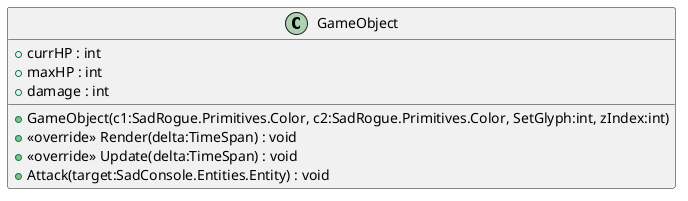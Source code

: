 @startuml
class GameObject {
    + currHP : int
    + maxHP : int
    + damage : int
    + GameObject(c1:SadRogue.Primitives.Color, c2:SadRogue.Primitives.Color, SetGlyph:int, zIndex:int)
    + <<override>> Render(delta:TimeSpan) : void
    + <<override>> Update(delta:TimeSpan) : void
    + Attack(target:SadConsole.Entities.Entity) : void
}
@enduml
